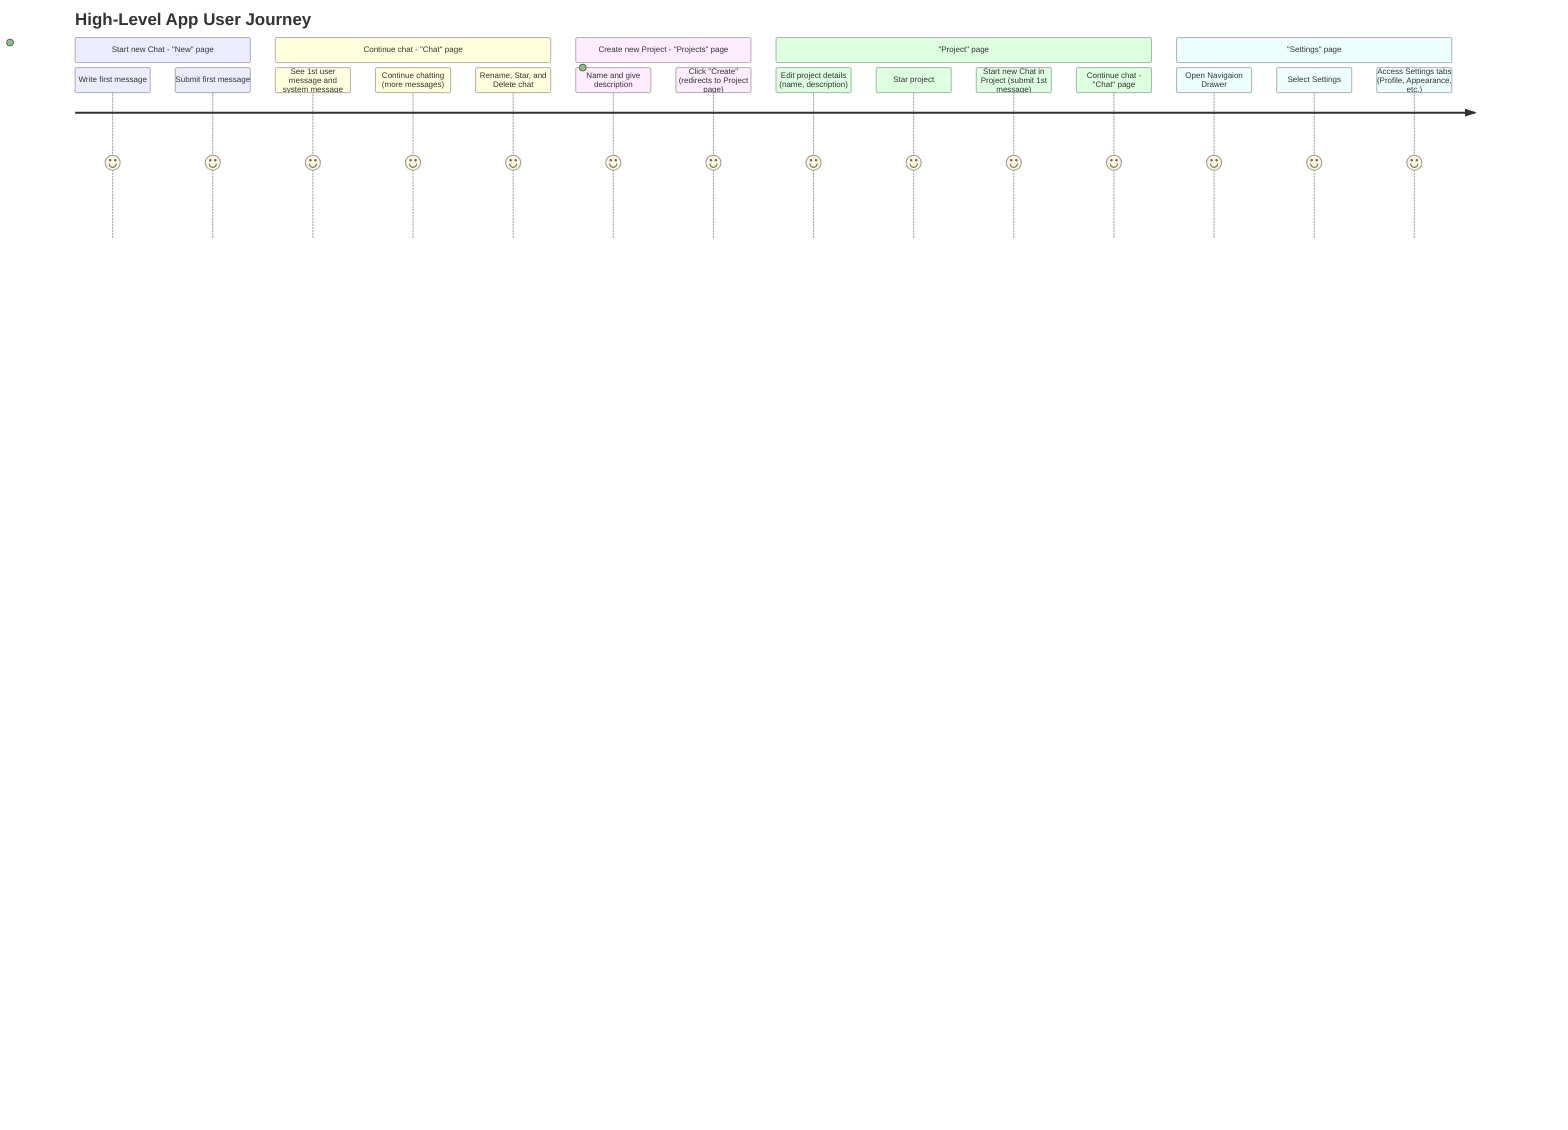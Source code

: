 journey
    title High-Level App User Journey
    section Start new Chat - "New" page
      Write first message: 5
      Submit first message: 5
    section Continue chat - "Chat" page
      See 1st user message and system message: 5
      Continue chatting (more messages): 5
      Rename, Star, and Delete chat: 5
    section Create new Project - "Projects" page
      Name and give description: 5:
      Click "Create" (redirects to Project page): 5
    section "Project" page
      Edit project details (name, description): 5
      Star project: 5
      Start new Chat in Project (submit 1st message): 5
      Continue chat - "Chat" page: 5
    section "Settings" page
      Open Navigaion Drawer: 5
      Select Settings: 5
      Access Settings tabs (Profile, Appearance, etc.): 5